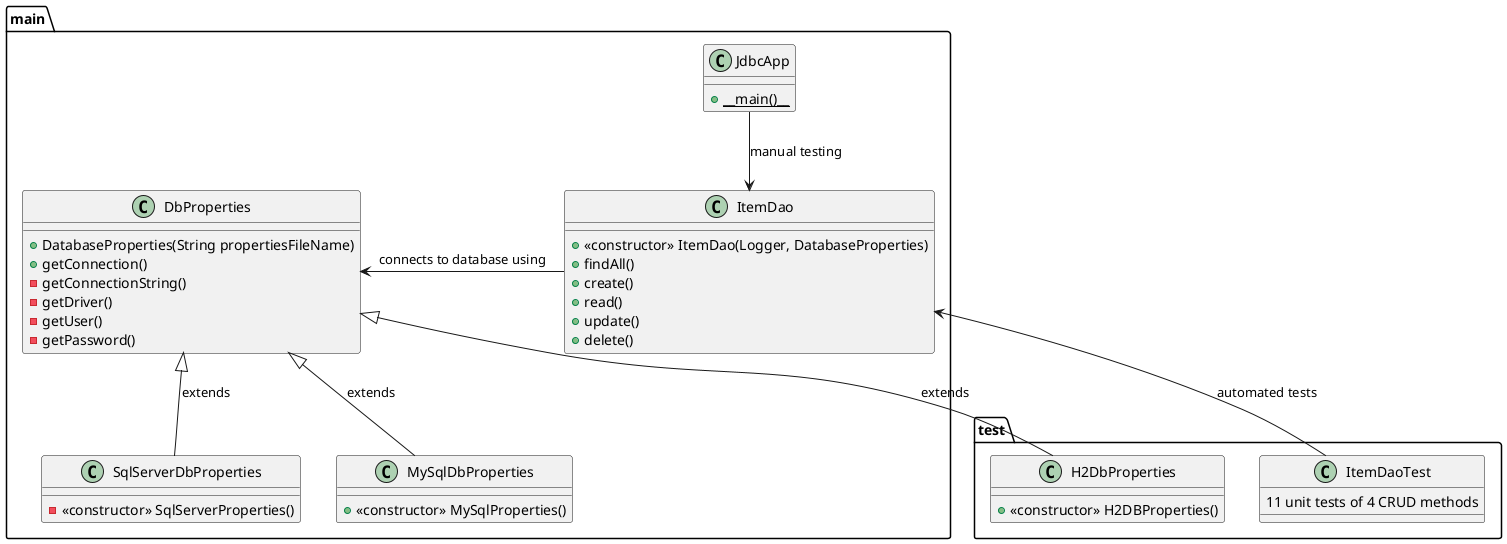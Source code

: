 @startuml
package "main" {
    class ItemDao {
        +<<constructor>> ItemDao(Logger, DatabaseProperties)
        +findAll()
        +create()
        +read()
        +update()
        +delete()
    }

    ItemDao -right-> DbProperties : connects to database using
    class DbProperties {
        +DatabaseProperties(String propertiesFileName)
        +getConnection()
        -getConnectionString()
        -getDriver()
        -getUser()
        -getPassword()
    }

    class SqlServerDbProperties {
        -<<constructor>> SqlServerProperties()
    }

    class MySqlDbProperties {
        +<<constructor>> MySqlProperties()
    }
    class JdbcApp {
      +__{static} main()__
    }
    JdbcApp --> ItemDao: manual testing
    DbProperties <|-- SqlServerDbProperties : extends
    DbProperties <|-- MySqlDbProperties : extends
}

package "test" {
    class H2DbProperties {
        +<<constructor>> H2DBProperties()
    }
    class ItemDaoTest {
      11 unit tests of 4 CRUD methods
    }
    ItemDaoTest -> ItemDao: automated tests
    main.DbProperties <|-- H2DbProperties : extends
}
@enduml